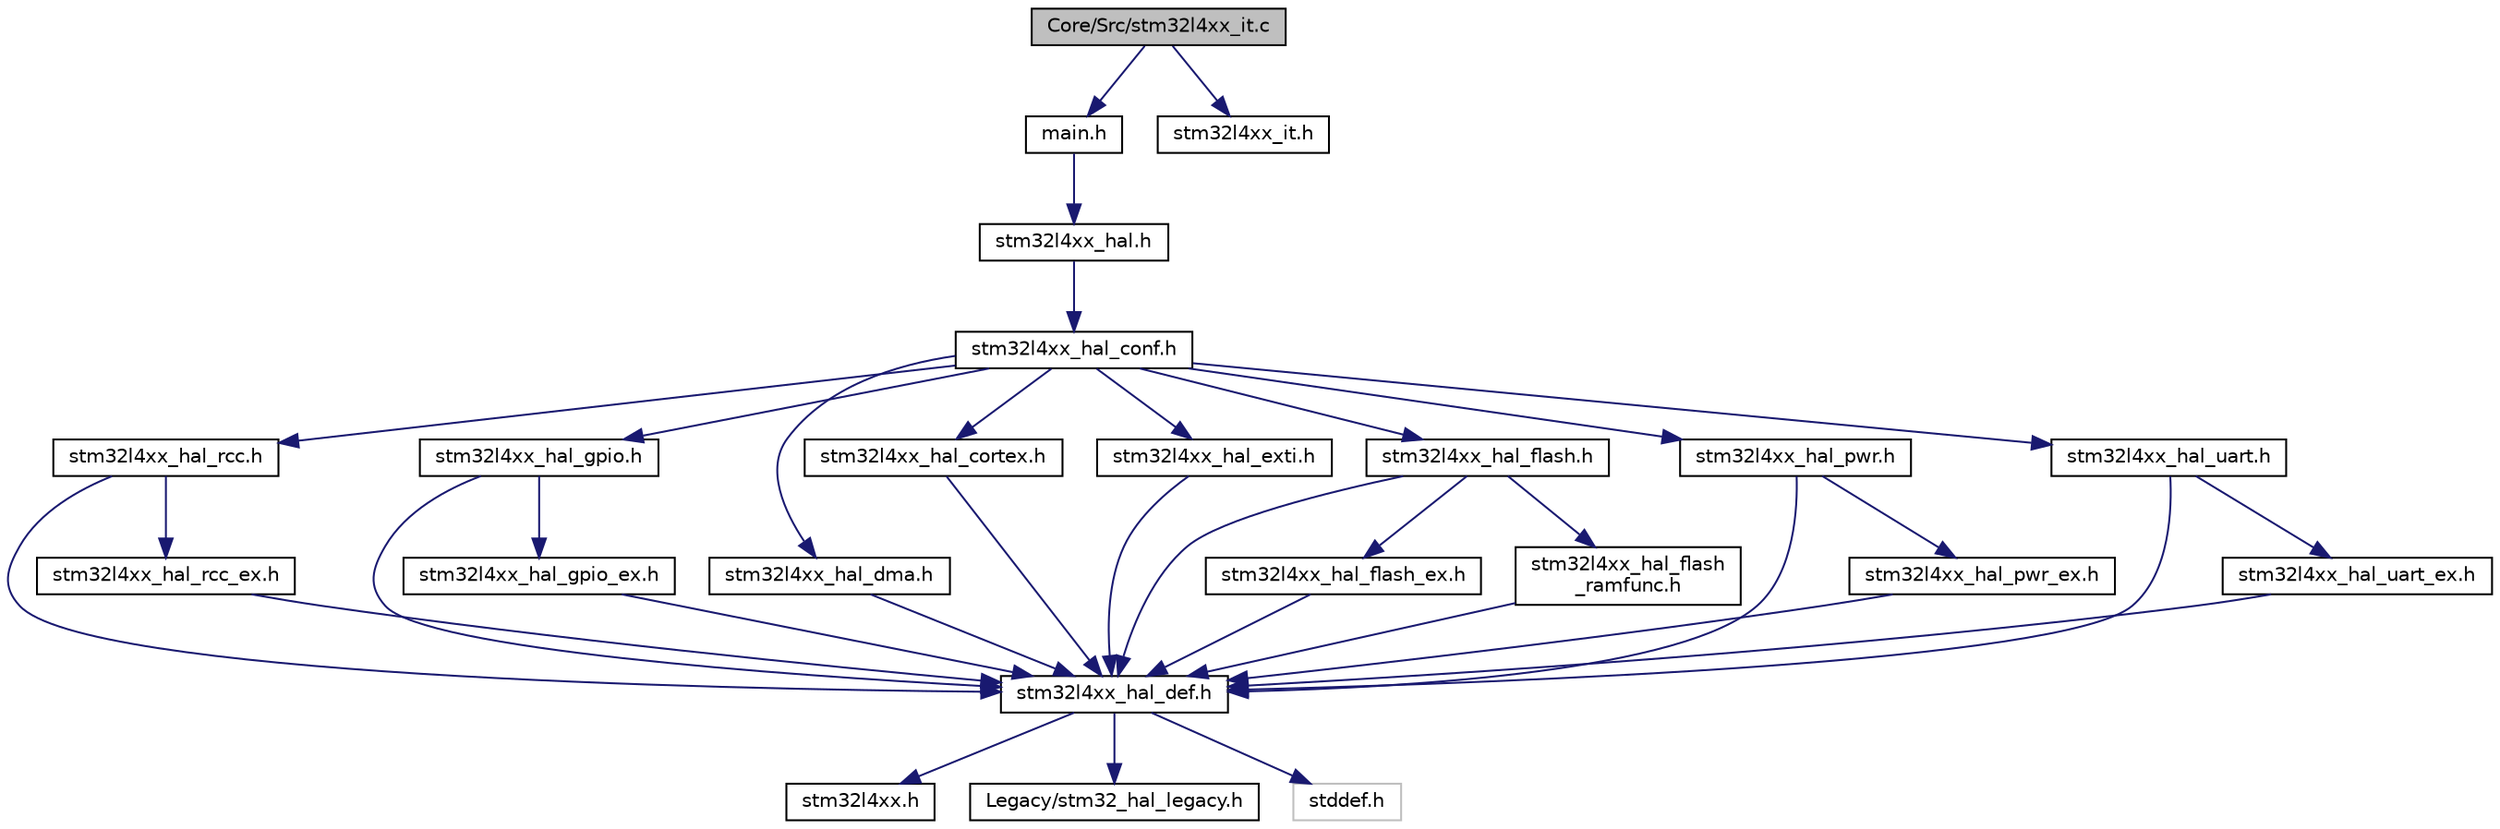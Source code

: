 digraph "Core/Src/stm32l4xx_it.c"
{
 // LATEX_PDF_SIZE
  edge [fontname="Helvetica",fontsize="10",labelfontname="Helvetica",labelfontsize="10"];
  node [fontname="Helvetica",fontsize="10",shape=record];
  Node1 [label="Core/Src/stm32l4xx_it.c",height=0.2,width=0.4,color="black", fillcolor="grey75", style="filled", fontcolor="black",tooltip="Interrupt Service Routines."];
  Node1 -> Node2 [color="midnightblue",fontsize="10",style="solid",fontname="Helvetica"];
  Node2 [label="main.h",height=0.2,width=0.4,color="black", fillcolor="white", style="filled",URL="$main_8h.html",tooltip=": Header for main.c file. This file contains the common defines of the application."];
  Node2 -> Node3 [color="midnightblue",fontsize="10",style="solid",fontname="Helvetica"];
  Node3 [label="stm32l4xx_hal.h",height=0.2,width=0.4,color="black", fillcolor="white", style="filled",URL="$stm32l4xx__hal_8h.html",tooltip="This file contains all the functions prototypes for the HAL module driver."];
  Node3 -> Node4 [color="midnightblue",fontsize="10",style="solid",fontname="Helvetica"];
  Node4 [label="stm32l4xx_hal_conf.h",height=0.2,width=0.4,color="black", fillcolor="white", style="filled",URL="$stm32l4xx__hal__conf_8h.html",tooltip="HAL configuration template file. This file should be copied to the application folder and renamed to ..."];
  Node4 -> Node5 [color="midnightblue",fontsize="10",style="solid",fontname="Helvetica"];
  Node5 [label="stm32l4xx_hal_rcc.h",height=0.2,width=0.4,color="black", fillcolor="white", style="filled",URL="$stm32l4xx__hal__rcc_8h.html",tooltip="Header file of RCC HAL module."];
  Node5 -> Node6 [color="midnightblue",fontsize="10",style="solid",fontname="Helvetica"];
  Node6 [label="stm32l4xx_hal_def.h",height=0.2,width=0.4,color="black", fillcolor="white", style="filled",URL="$stm32l4xx__hal__def_8h.html",tooltip="This file contains HAL common defines, enumeration, macros and structures definitions."];
  Node6 -> Node7 [color="midnightblue",fontsize="10",style="solid",fontname="Helvetica"];
  Node7 [label="stm32l4xx.h",height=0.2,width=0.4,color="black", fillcolor="white", style="filled",URL="$stm32l4xx_8h.html",tooltip="CMSIS STM32L4xx Device Peripheral Access Layer Header File."];
  Node6 -> Node8 [color="midnightblue",fontsize="10",style="solid",fontname="Helvetica"];
  Node8 [label="Legacy/stm32_hal_legacy.h",height=0.2,width=0.4,color="black", fillcolor="white", style="filled",URL="$stm32__hal__legacy_8h.html",tooltip="This file contains aliases definition for the STM32Cube HAL constants macros and functions maintained..."];
  Node6 -> Node9 [color="midnightblue",fontsize="10",style="solid",fontname="Helvetica"];
  Node9 [label="stddef.h",height=0.2,width=0.4,color="grey75", fillcolor="white", style="filled",tooltip=" "];
  Node5 -> Node10 [color="midnightblue",fontsize="10",style="solid",fontname="Helvetica"];
  Node10 [label="stm32l4xx_hal_rcc_ex.h",height=0.2,width=0.4,color="black", fillcolor="white", style="filled",URL="$stm32l4xx__hal__rcc__ex_8h.html",tooltip="Header file of RCC HAL Extended module."];
  Node10 -> Node6 [color="midnightblue",fontsize="10",style="solid",fontname="Helvetica"];
  Node4 -> Node11 [color="midnightblue",fontsize="10",style="solid",fontname="Helvetica"];
  Node11 [label="stm32l4xx_hal_gpio.h",height=0.2,width=0.4,color="black", fillcolor="white", style="filled",URL="$stm32l4xx__hal__gpio_8h.html",tooltip="Header file of GPIO HAL module."];
  Node11 -> Node6 [color="midnightblue",fontsize="10",style="solid",fontname="Helvetica"];
  Node11 -> Node12 [color="midnightblue",fontsize="10",style="solid",fontname="Helvetica"];
  Node12 [label="stm32l4xx_hal_gpio_ex.h",height=0.2,width=0.4,color="black", fillcolor="white", style="filled",URL="$stm32l4xx__hal__gpio__ex_8h.html",tooltip="Header file of GPIO HAL Extended module."];
  Node12 -> Node6 [color="midnightblue",fontsize="10",style="solid",fontname="Helvetica"];
  Node4 -> Node13 [color="midnightblue",fontsize="10",style="solid",fontname="Helvetica"];
  Node13 [label="stm32l4xx_hal_dma.h",height=0.2,width=0.4,color="black", fillcolor="white", style="filled",URL="$stm32l4xx__hal__dma_8h.html",tooltip="Header file of DMA HAL module."];
  Node13 -> Node6 [color="midnightblue",fontsize="10",style="solid",fontname="Helvetica"];
  Node4 -> Node14 [color="midnightblue",fontsize="10",style="solid",fontname="Helvetica"];
  Node14 [label="stm32l4xx_hal_cortex.h",height=0.2,width=0.4,color="black", fillcolor="white", style="filled",URL="$stm32l4xx__hal__cortex_8h.html",tooltip="Header file of CORTEX HAL module."];
  Node14 -> Node6 [color="midnightblue",fontsize="10",style="solid",fontname="Helvetica"];
  Node4 -> Node15 [color="midnightblue",fontsize="10",style="solid",fontname="Helvetica"];
  Node15 [label="stm32l4xx_hal_exti.h",height=0.2,width=0.4,color="black", fillcolor="white", style="filled",URL="$stm32l4xx__hal__exti_8h.html",tooltip="Header file of EXTI HAL module."];
  Node15 -> Node6 [color="midnightblue",fontsize="10",style="solid",fontname="Helvetica"];
  Node4 -> Node16 [color="midnightblue",fontsize="10",style="solid",fontname="Helvetica"];
  Node16 [label="stm32l4xx_hal_flash.h",height=0.2,width=0.4,color="black", fillcolor="white", style="filled",URL="$stm32l4xx__hal__flash_8h.html",tooltip="Header file of FLASH HAL module."];
  Node16 -> Node6 [color="midnightblue",fontsize="10",style="solid",fontname="Helvetica"];
  Node16 -> Node17 [color="midnightblue",fontsize="10",style="solid",fontname="Helvetica"];
  Node17 [label="stm32l4xx_hal_flash_ex.h",height=0.2,width=0.4,color="black", fillcolor="white", style="filled",URL="$stm32l4xx__hal__flash__ex_8h.html",tooltip="Header file of FLASH HAL Extended module."];
  Node17 -> Node6 [color="midnightblue",fontsize="10",style="solid",fontname="Helvetica"];
  Node16 -> Node18 [color="midnightblue",fontsize="10",style="solid",fontname="Helvetica"];
  Node18 [label="stm32l4xx_hal_flash\l_ramfunc.h",height=0.2,width=0.4,color="black", fillcolor="white", style="filled",URL="$stm32l4xx__hal__flash__ramfunc_8h.html",tooltip="Header file of FLASH RAMFUNC driver."];
  Node18 -> Node6 [color="midnightblue",fontsize="10",style="solid",fontname="Helvetica"];
  Node4 -> Node19 [color="midnightblue",fontsize="10",style="solid",fontname="Helvetica"];
  Node19 [label="stm32l4xx_hal_pwr.h",height=0.2,width=0.4,color="black", fillcolor="white", style="filled",URL="$stm32l4xx__hal__pwr_8h.html",tooltip="Header file of PWR HAL module."];
  Node19 -> Node6 [color="midnightblue",fontsize="10",style="solid",fontname="Helvetica"];
  Node19 -> Node20 [color="midnightblue",fontsize="10",style="solid",fontname="Helvetica"];
  Node20 [label="stm32l4xx_hal_pwr_ex.h",height=0.2,width=0.4,color="black", fillcolor="white", style="filled",URL="$stm32l4xx__hal__pwr__ex_8h.html",tooltip="Header file of PWR HAL Extended module."];
  Node20 -> Node6 [color="midnightblue",fontsize="10",style="solid",fontname="Helvetica"];
  Node4 -> Node21 [color="midnightblue",fontsize="10",style="solid",fontname="Helvetica"];
  Node21 [label="stm32l4xx_hal_uart.h",height=0.2,width=0.4,color="black", fillcolor="white", style="filled",URL="$stm32l4xx__hal__uart_8h.html",tooltip="Header file of UART HAL module."];
  Node21 -> Node6 [color="midnightblue",fontsize="10",style="solid",fontname="Helvetica"];
  Node21 -> Node22 [color="midnightblue",fontsize="10",style="solid",fontname="Helvetica"];
  Node22 [label="stm32l4xx_hal_uart_ex.h",height=0.2,width=0.4,color="black", fillcolor="white", style="filled",URL="$stm32l4xx__hal__uart__ex_8h.html",tooltip="Header file of UART HAL Extended module."];
  Node22 -> Node6 [color="midnightblue",fontsize="10",style="solid",fontname="Helvetica"];
  Node1 -> Node23 [color="midnightblue",fontsize="10",style="solid",fontname="Helvetica"];
  Node23 [label="stm32l4xx_it.h",height=0.2,width=0.4,color="black", fillcolor="white", style="filled",URL="$stm32l4xx__it_8h.html",tooltip="This file contains the headers of the interrupt handlers."];
}
